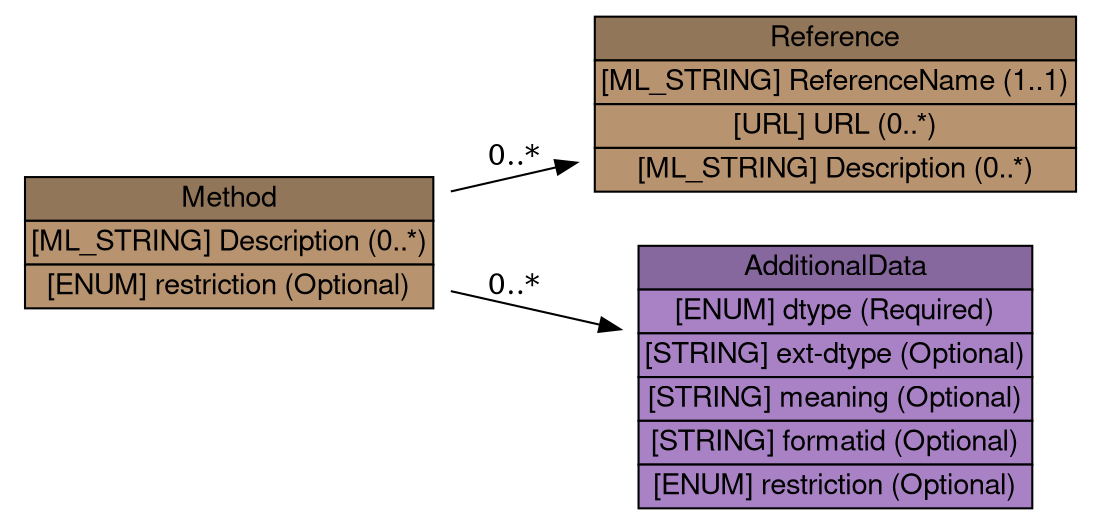 digraph Method {
	graph [bb="0,0,517,244",
		rankdir=LR
	];
	node [label="\N"];
	Method	 [height=0.98611,
		label=<<table BORDER="0" CELLBORDER="1" CELLSPACING="0"> <tr> <td BGCOLOR="#92765a" HREF="/html/IODEFv1/Method.html" TITLE="The Method class describes the methodology used by the intruder to perpetrate the events of the incident. This class consists of a list of references describing the attack method and a free form description of the technique. "><FONT FACE="Nimbus Sans L">Method</FONT></td> </tr>" %<tr><td BGCOLOR="#b79370"  HREF="/html/IODEFv1/Method.html" TITLE="A free-form text description of the methodology used by the intruder."><FONT FACE="Nimbus Sans L">[ML_STRING] Description (0..*)</FONT></td></tr>%<tr><td BGCOLOR="#b79370"  HREF="/html/IODEFv1/Method.html" TITLE="This attribute is defined in Section 3.2."><FONT FACE="Nimbus Sans L">[ENUM] restriction (Optional)</FONT></td></tr>%</table>>,
		pos="106,132",
		shape=plaintext,
		width=2.9444];
	Reference	 [height=1.2778,
		label=<<table BORDER="0" CELLBORDER="1" CELLSPACING="0"> <tr> <td BGCOLOR="#92765a" HREF="/html/IODEFv1/Reference.html" TITLE="The Reference class is a reference to a vulnerability, IDS alert, malware sample, advisory, or attack technique. A reference consists of a name, a URL to this reference, and an optional description. "><FONT FACE="Nimbus Sans L">Reference</FONT></td> </tr>" %<tr><td BGCOLOR="#b79370"  HREF="/html/IODEFv1/Reference.html" TITLE="Name of the reference."><FONT FACE="Nimbus Sans L">[ML_STRING] ReferenceName (1..1)</FONT></td></tr>%<tr><td BGCOLOR="#b79370"  HREF="/html/IODEFv1/Reference.html" TITLE="A URL associated with the reference."><FONT FACE="Nimbus Sans L">[URL] URL (0..*)</FONT></td></tr>%<tr><td BGCOLOR="#b79370"  HREF="/html/IODEFv1/Reference.html" TITLE="A free-form text description of this reference."><FONT FACE="Nimbus Sans L">[ML_STRING] Description (0..*)</FONT></td></tr>%</table>>,
		pos="394,198",
		shape=plaintext,
		width=3.4167];
	Method -> Reference	 [label="0..*",
		lp="241.5,172.5",
		pos="e,270.67,169.74 212.01,156.29 227.82,159.92 244.28,163.69 260.56,167.42"];
	AdditionalData	 [height=1.8611,
		label=<<table BORDER="0" CELLBORDER="1" CELLSPACING="0"> <tr> <td BGCOLOR="#87689e" HREF="/html/IODEFv1/AdditionalData.html" TITLE="The AdditionalData class serves as an extension mechanism for information not otherwise represented in the data model. For relatively simple information, atomic data types (e.g., integers, strings) are provided with a mechanism to annotate their meaning. The class can also be used to extend the data model (and the associated Schema) to support proprietary extensions by encapsulating entire XML documents conforming to another Schema (e.g., IDMEF). A detailed discussion for extending the data model and the schema can be found in Section 5. "><FONT FACE="Nimbus Sans L">AdditionalData</FONT></td> </tr>" %<tr><td BGCOLOR="#a982c6"  HREF="/html/IODEFv1/AdditionalData.html" TITLE="The data type of the element content.  The permitted values for this attribute are shown below.  The default value is &quot;string&quot;."><FONT FACE="Nimbus Sans L">[ENUM] dtype (Required)</FONT></td></tr>%<tr><td BGCOLOR="#a982c6"  HREF="/html/IODEFv1/AdditionalData.html" TITLE="A means by which to extend the dtype attribute.  See Section 5.1."><FONT FACE="Nimbus Sans L">[STRING] ext-dtype (Optional)</FONT></td></tr>%<tr><td BGCOLOR="#a982c6"  HREF="/html/IODEFv1/AdditionalData.html" TITLE="A free-form description of the element content."><FONT FACE="Nimbus Sans L">[STRING] meaning (Optional)</FONT></td></tr>%<tr><td BGCOLOR="#a982c6"  HREF="/html/IODEFv1/AdditionalData.html" TITLE="An identifier referencing the format and semantics of the element content."><FONT FACE="Nimbus Sans L">[STRING] formatid (Optional)</FONT></td></tr>%<tr><td BGCOLOR="#a982c6"  HREF="/html/IODEFv1/AdditionalData.html" TITLE="This attribute has been defined in Section 3.2."><FONT FACE="Nimbus Sans L">[ENUM] restriction (Optional)</FONT></td></tr>%</table>>,
		pos="394,67",
		shape=plaintext,
		width=2.8194];
	Method -> AdditionalData	 [label="0..*",
		lp="241.5,110.5",
		pos="e,292.04,90.011 212.01,108.07 234.89,102.91 259.14,97.437 282.23,92.226"];
}

